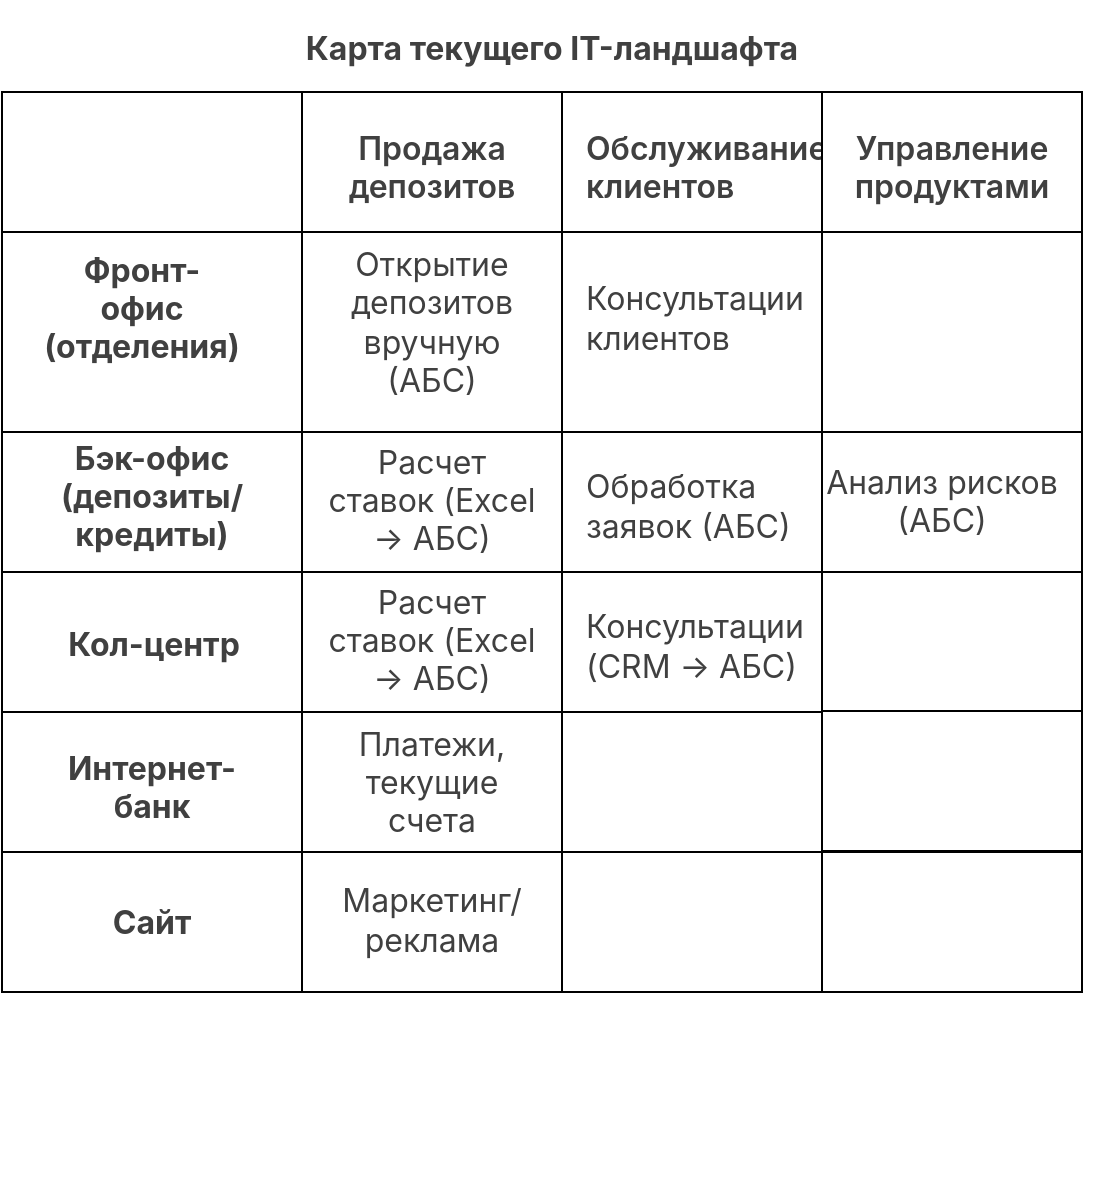 <mxfile version="26.1.1">
  <diagram name="Страница — 1" id="PuDCc_74Wl304FkovH6O">
    <mxGraphModel dx="1077" dy="564" grid="1" gridSize="10" guides="1" tooltips="1" connect="1" arrows="1" fold="1" page="1" pageScale="1" pageWidth="827" pageHeight="1169" math="0" shadow="0">
      <root>
        <mxCell id="0" />
        <mxCell id="1" parent="0" />
        <mxCell id="nfrYn_D0Uc-ykekvgHCS-48" value="" style="shape=partialRectangle;html=1;whiteSpace=wrap;connectable=0;strokeColor=inherit;overflow=hidden;fillColor=none;top=0;left=0;bottom=0;right=0;pointerEvents=1;fontSize=16;" vertex="1" parent="1">
          <mxGeometry x="450" y="487" width="160" height="116" as="geometry">
            <mxRectangle width="160" height="116" as="alternateBounds" />
          </mxGeometry>
        </mxCell>
        <mxCell id="nfrYn_D0Uc-ykekvgHCS-50" value="" style="verticalLabelPosition=bottom;verticalAlign=top;html=1;shape=mxgraph.basic.rect;fillColor2=none;strokeWidth=1;size=20;indent=5;align=left;" vertex="1" parent="1">
          <mxGeometry x="60" y="80" width="150" height="70" as="geometry" />
        </mxCell>
        <mxCell id="nfrYn_D0Uc-ykekvgHCS-51" value="" style="shape=partialRectangle;html=1;whiteSpace=wrap;connectable=0;strokeColor=inherit;overflow=hidden;fillColor=none;top=0;left=0;bottom=0;right=0;pointerEvents=1;fontSize=16;" vertex="1" parent="1">
          <mxGeometry x="310" y="507" width="160" height="116" as="geometry">
            <mxRectangle width="160" height="116" as="alternateBounds" />
          </mxGeometry>
        </mxCell>
        <mxCell id="nfrYn_D0Uc-ykekvgHCS-59" value="" style="verticalLabelPosition=bottom;verticalAlign=top;html=1;shape=mxgraph.basic.rect;fillColor2=none;strokeWidth=1;size=20;indent=5;align=left;" vertex="1" parent="1">
          <mxGeometry x="60" y="150" width="150" height="100" as="geometry" />
        </mxCell>
        <mxCell id="nfrYn_D0Uc-ykekvgHCS-60" value="" style="verticalLabelPosition=bottom;verticalAlign=top;html=1;shape=mxgraph.basic.rect;fillColor2=none;strokeWidth=1;size=20;indent=5;align=left;" vertex="1" parent="1">
          <mxGeometry x="60" y="250" width="150" height="70" as="geometry" />
        </mxCell>
        <mxCell id="nfrYn_D0Uc-ykekvgHCS-63" value="" style="group" vertex="1" connectable="0" parent="1">
          <mxGeometry x="340" y="80" width="130" height="70" as="geometry" />
        </mxCell>
        <mxCell id="nfrYn_D0Uc-ykekvgHCS-53" value="" style="verticalLabelPosition=bottom;verticalAlign=top;html=1;shape=mxgraph.basic.rect;fillColor2=none;strokeWidth=1;size=20;indent=5;" vertex="1" parent="nfrYn_D0Uc-ykekvgHCS-63">
          <mxGeometry width="130" height="70" as="geometry" />
        </mxCell>
        <mxCell id="nfrYn_D0Uc-ykekvgHCS-57" value="&#xa;&lt;span style=&quot;color: rgb(64, 64, 64); font-family: DeepSeek-CJK-patch, Inter, system-ui, -apple-system, BlinkMacSystemFont, &amp;quot;Segoe UI&amp;quot;, Roboto, &amp;quot;Noto Sans&amp;quot;, Ubuntu, Cantarell, &amp;quot;Helvetica Neue&amp;quot;, Oxygen, &amp;quot;Open Sans&amp;quot;, sans-serif; font-size: 16.002px; font-style: normal; font-variant-ligatures: normal; font-variant-caps: normal; font-weight: 600; letter-spacing: normal; orphans: 2; text-indent: 0px; text-transform: none; widows: 2; word-spacing: 0px; -webkit-text-stroke-width: 0px; white-space: normal; text-decoration-thickness: initial; text-decoration-style: initial; text-decoration-color: initial; float: none; display: inline !important;&quot;&gt;Обслуживание клиентов&lt;/span&gt;&#xa;&#xa;" style="text;html=1;align=left;verticalAlign=middle;whiteSpace=wrap;rounded=0;" vertex="1" parent="nfrYn_D0Uc-ykekvgHCS-63">
          <mxGeometry x="10" y="30" width="30" height="30" as="geometry" />
        </mxCell>
        <mxCell id="nfrYn_D0Uc-ykekvgHCS-71" value="" style="group" vertex="1" connectable="0" parent="1">
          <mxGeometry x="340" y="150" width="130" height="100" as="geometry" />
        </mxCell>
        <mxCell id="nfrYn_D0Uc-ykekvgHCS-72" value="" style="verticalLabelPosition=bottom;verticalAlign=top;html=1;shape=mxgraph.basic.rect;fillColor2=none;strokeWidth=1;size=20;indent=5;" vertex="1" parent="nfrYn_D0Uc-ykekvgHCS-71">
          <mxGeometry width="130" height="100" as="geometry" />
        </mxCell>
        <mxCell id="nfrYn_D0Uc-ykekvgHCS-73" value="&lt;span style=&quot;color: rgb(64, 64, 64); font-family: DeepSeek-CJK-patch, Inter, system-ui, -apple-system, BlinkMacSystemFont, &amp;quot;Segoe UI&amp;quot;, Roboto, &amp;quot;Noto Sans&amp;quot;, Ubuntu, Cantarell, &amp;quot;Helvetica Neue&amp;quot;, Oxygen, &amp;quot;Open Sans&amp;quot;, sans-serif; font-size: 16.002px;&quot;&gt;Консультации клиентов&lt;/span&gt;" style="text;html=1;align=left;verticalAlign=middle;whiteSpace=wrap;rounded=0;" vertex="1" parent="nfrYn_D0Uc-ykekvgHCS-71">
          <mxGeometry x="10" y="20" width="110" height="45.71" as="geometry" />
        </mxCell>
        <mxCell id="nfrYn_D0Uc-ykekvgHCS-74" value="" style="group" vertex="1" connectable="0" parent="1">
          <mxGeometry x="340" y="250" width="130" height="70" as="geometry" />
        </mxCell>
        <mxCell id="nfrYn_D0Uc-ykekvgHCS-75" value="" style="verticalLabelPosition=bottom;verticalAlign=top;html=1;shape=mxgraph.basic.rect;fillColor2=none;strokeWidth=1;size=20;indent=5;" vertex="1" parent="nfrYn_D0Uc-ykekvgHCS-74">
          <mxGeometry width="130" height="70" as="geometry" />
        </mxCell>
        <mxCell id="nfrYn_D0Uc-ykekvgHCS-76" value="&lt;span style=&quot;color: rgb(64, 64, 64); font-family: DeepSeek-CJK-patch, Inter, system-ui, -apple-system, BlinkMacSystemFont, &amp;quot;Segoe UI&amp;quot;, Roboto, &amp;quot;Noto Sans&amp;quot;, Ubuntu, Cantarell, &amp;quot;Helvetica Neue&amp;quot;, Oxygen, &amp;quot;Open Sans&amp;quot;, sans-serif; font-size: 16.002px;&quot;&gt;Обработка заявок (АБС)&lt;/span&gt;" style="text;html=1;align=left;verticalAlign=middle;whiteSpace=wrap;rounded=0;" vertex="1" parent="nfrYn_D0Uc-ykekvgHCS-74">
          <mxGeometry x="10" y="17" width="120" height="40" as="geometry" />
        </mxCell>
        <mxCell id="nfrYn_D0Uc-ykekvgHCS-83" value="&#xa;&lt;strong style=&quot;color: rgb(64, 64, 64); font-family: DeepSeek-CJK-patch, Inter, system-ui, -apple-system, BlinkMacSystemFont, &amp;quot;Segoe UI&amp;quot;, Roboto, &amp;quot;Noto Sans&amp;quot;, Ubuntu, Cantarell, &amp;quot;Helvetica Neue&amp;quot;, Oxygen, &amp;quot;Open Sans&amp;quot;, sans-serif; font-size: 16.002px; font-style: normal; font-variant-ligatures: normal; font-variant-caps: normal; letter-spacing: normal; orphans: 2; text-align: start; text-indent: 0px; text-transform: none; widows: 2; word-spacing: 0px; -webkit-text-stroke-width: 0px; white-space: normal; text-decoration-thickness: initial; text-decoration-style: initial; text-decoration-color: initial;&quot;&gt;Фронт-офис (отделения)&lt;/strong&gt;&#xa;&#xa;" style="text;html=1;align=center;verticalAlign=middle;whiteSpace=wrap;rounded=0;" vertex="1" parent="1">
          <mxGeometry x="100" y="180" width="60" height="30" as="geometry" />
        </mxCell>
        <mxCell id="nfrYn_D0Uc-ykekvgHCS-52" value="" style="verticalLabelPosition=bottom;verticalAlign=top;html=1;shape=mxgraph.basic.rect;fillColor2=none;strokeWidth=1;size=20;indent=5;" vertex="1" parent="1">
          <mxGeometry x="210" y="80" width="130" height="70" as="geometry" />
        </mxCell>
        <mxCell id="nfrYn_D0Uc-ykekvgHCS-56" value="&#xa;&lt;span style=&quot;color: rgb(64, 64, 64); font-family: DeepSeek-CJK-patch, Inter, system-ui, -apple-system, BlinkMacSystemFont, &amp;quot;Segoe UI&amp;quot;, Roboto, &amp;quot;Noto Sans&amp;quot;, Ubuntu, Cantarell, &amp;quot;Helvetica Neue&amp;quot;, Oxygen, &amp;quot;Open Sans&amp;quot;, sans-serif; font-size: 16.002px; font-style: normal; font-variant-ligatures: normal; font-variant-caps: normal; font-weight: 600; letter-spacing: normal; orphans: 2; text-align: left; text-indent: 0px; text-transform: none; widows: 2; word-spacing: 0px; -webkit-text-stroke-width: 0px; white-space: normal; text-decoration-thickness: initial; text-decoration-style: initial; text-decoration-color: initial; display: inline !important; float: none;&quot;&gt;Продажа депозитов&lt;/span&gt;&#xa;&#xa;" style="text;html=1;align=center;verticalAlign=middle;whiteSpace=wrap;rounded=0;" vertex="1" parent="1">
          <mxGeometry x="220" y="110" width="110" height="30" as="geometry" />
        </mxCell>
        <mxCell id="nfrYn_D0Uc-ykekvgHCS-66" value="" style="verticalLabelPosition=bottom;verticalAlign=top;html=1;shape=mxgraph.basic.rect;fillColor2=none;strokeWidth=1;size=20;indent=5;" vertex="1" parent="1">
          <mxGeometry x="210" y="150" width="130" height="100" as="geometry" />
        </mxCell>
        <mxCell id="nfrYn_D0Uc-ykekvgHCS-67" value="&lt;span style=&quot;color: rgb(64, 64, 64); font-family: DeepSeek-CJK-patch, Inter, system-ui, -apple-system, BlinkMacSystemFont, &amp;quot;Segoe UI&amp;quot;, Roboto, &amp;quot;Noto Sans&amp;quot;, Ubuntu, Cantarell, &amp;quot;Helvetica Neue&amp;quot;, Oxygen, &amp;quot;Open Sans&amp;quot;, sans-serif; font-size: 16.002px; text-align: start;&quot;&gt;Открытие депозитов вручную (АБС)&lt;/span&gt;" style="text;html=1;align=center;verticalAlign=middle;whiteSpace=wrap;rounded=0;" vertex="1" parent="1">
          <mxGeometry x="220" y="180" width="110" height="30" as="geometry" />
        </mxCell>
        <mxCell id="nfrYn_D0Uc-ykekvgHCS-68" value="" style="group" vertex="1" connectable="0" parent="1">
          <mxGeometry x="210" y="250" width="130" height="70" as="geometry" />
        </mxCell>
        <mxCell id="nfrYn_D0Uc-ykekvgHCS-69" value="" style="verticalLabelPosition=bottom;verticalAlign=top;html=1;shape=mxgraph.basic.rect;fillColor2=none;strokeWidth=1;size=20;indent=5;" vertex="1" parent="nfrYn_D0Uc-ykekvgHCS-68">
          <mxGeometry width="130" height="70" as="geometry" />
        </mxCell>
        <mxCell id="nfrYn_D0Uc-ykekvgHCS-70" value="&lt;span style=&quot;color: rgb(64, 64, 64); font-family: DeepSeek-CJK-patch, Inter, system-ui, -apple-system, BlinkMacSystemFont, &amp;quot;Segoe UI&amp;quot;, Roboto, &amp;quot;Noto Sans&amp;quot;, Ubuntu, Cantarell, &amp;quot;Helvetica Neue&amp;quot;, Oxygen, &amp;quot;Open Sans&amp;quot;, sans-serif; font-size: 16.002px; text-align: start;&quot;&gt;Расчет ставок (Excel → АБС)&lt;/span&gt;" style="text;html=1;align=center;verticalAlign=middle;whiteSpace=wrap;rounded=0;" vertex="1" parent="nfrYn_D0Uc-ykekvgHCS-68">
          <mxGeometry x="10" y="19" width="110" height="30" as="geometry" />
        </mxCell>
        <mxCell id="nfrYn_D0Uc-ykekvgHCS-54" value="" style="verticalLabelPosition=bottom;verticalAlign=top;html=1;shape=mxgraph.basic.rect;fillColor2=none;strokeWidth=1;size=20;indent=5;" vertex="1" parent="1">
          <mxGeometry x="470" y="80" width="130" height="70" as="geometry" />
        </mxCell>
        <mxCell id="nfrYn_D0Uc-ykekvgHCS-58" value="&#xa;&lt;span style=&quot;color: rgb(64, 64, 64); font-family: DeepSeek-CJK-patch, Inter, system-ui, -apple-system, BlinkMacSystemFont, &amp;quot;Segoe UI&amp;quot;, Roboto, &amp;quot;Noto Sans&amp;quot;, Ubuntu, Cantarell, &amp;quot;Helvetica Neue&amp;quot;, Oxygen, &amp;quot;Open Sans&amp;quot;, sans-serif; font-size: 16.002px; font-style: normal; font-variant-ligatures: normal; font-variant-caps: normal; font-weight: 600; letter-spacing: normal; orphans: 2; text-align: left; text-indent: 0px; text-transform: none; widows: 2; word-spacing: 0px; -webkit-text-stroke-width: 0px; white-space: normal; text-decoration-thickness: initial; text-decoration-style: initial; text-decoration-color: initial; display: inline !important; float: none;&quot;&gt;Управление продуктами&lt;/span&gt;&#xa;&#xa;" style="text;html=1;align=center;verticalAlign=middle;whiteSpace=wrap;rounded=0;" vertex="1" parent="1">
          <mxGeometry x="505" y="110" width="60" height="30" as="geometry" />
        </mxCell>
        <mxCell id="nfrYn_D0Uc-ykekvgHCS-78" value="" style="verticalLabelPosition=bottom;verticalAlign=top;html=1;shape=mxgraph.basic.rect;fillColor2=none;strokeWidth=1;size=20;indent=5;" vertex="1" parent="1">
          <mxGeometry x="470" y="150" width="130" height="100" as="geometry" />
        </mxCell>
        <mxCell id="nfrYn_D0Uc-ykekvgHCS-80" value="" style="group" vertex="1" connectable="0" parent="1">
          <mxGeometry x="470" y="250" width="130" height="140" as="geometry" />
        </mxCell>
        <mxCell id="nfrYn_D0Uc-ykekvgHCS-81" value="" style="verticalLabelPosition=bottom;verticalAlign=top;html=1;shape=mxgraph.basic.rect;fillColor2=none;strokeWidth=1;size=20;indent=5;" vertex="1" parent="nfrYn_D0Uc-ykekvgHCS-80">
          <mxGeometry width="130" height="70" as="geometry" />
        </mxCell>
        <mxCell id="nfrYn_D0Uc-ykekvgHCS-82" value="&#xa;&lt;span style=&quot;color: rgb(64, 64, 64); font-family: DeepSeek-CJK-patch, Inter, system-ui, -apple-system, BlinkMacSystemFont, &amp;quot;Segoe UI&amp;quot;, Roboto, &amp;quot;Noto Sans&amp;quot;, Ubuntu, Cantarell, &amp;quot;Helvetica Neue&amp;quot;, Oxygen, &amp;quot;Open Sans&amp;quot;, sans-serif; font-size: 16.002px; font-style: normal; font-variant-ligatures: normal; font-variant-caps: normal; font-weight: 400; letter-spacing: normal; orphans: 2; text-align: start; text-indent: 0px; text-transform: none; widows: 2; word-spacing: 0px; -webkit-text-stroke-width: 0px; white-space: normal; text-decoration-thickness: initial; text-decoration-style: initial; text-decoration-color: initial; display: inline !important; float: none;&quot;&gt;Анализ рисков (АБС)&lt;/span&gt;&#xa;&#xa;" style="text;html=1;align=center;verticalAlign=middle;whiteSpace=wrap;rounded=0;" vertex="1" parent="nfrYn_D0Uc-ykekvgHCS-80">
          <mxGeometry y="27" width="120" height="30" as="geometry" />
        </mxCell>
        <mxCell id="nfrYn_D0Uc-ykekvgHCS-109" value="" style="group" vertex="1" connectable="0" parent="nfrYn_D0Uc-ykekvgHCS-80">
          <mxGeometry y="70" width="130" height="70" as="geometry" />
        </mxCell>
        <mxCell id="nfrYn_D0Uc-ykekvgHCS-110" value="" style="verticalLabelPosition=bottom;verticalAlign=top;html=1;shape=mxgraph.basic.rect;fillColor2=none;strokeWidth=1;size=20;indent=5;" vertex="1" parent="nfrYn_D0Uc-ykekvgHCS-109">
          <mxGeometry width="130" height="70" as="geometry" />
        </mxCell>
        <mxCell id="nfrYn_D0Uc-ykekvgHCS-84" value="&#xa;&lt;strong style=&quot;color: rgb(64, 64, 64); font-family: DeepSeek-CJK-patch, Inter, system-ui, -apple-system, BlinkMacSystemFont, &amp;quot;Segoe UI&amp;quot;, Roboto, &amp;quot;Noto Sans&amp;quot;, Ubuntu, Cantarell, &amp;quot;Helvetica Neue&amp;quot;, Oxygen, &amp;quot;Open Sans&amp;quot;, sans-serif; font-size: 16.002px; font-style: normal; font-variant-ligatures: normal; font-variant-caps: normal; letter-spacing: normal; orphans: 2; text-align: start; text-indent: 0px; text-transform: none; widows: 2; word-spacing: 0px; -webkit-text-stroke-width: 0px; white-space: normal; text-decoration-thickness: initial; text-decoration-style: initial; text-decoration-color: initial;&quot;&gt;Бэк-офис (депозиты/кредиты)&lt;/strong&gt;&#xa;&#xa;" style="text;html=1;align=center;verticalAlign=middle;whiteSpace=wrap;rounded=0;" vertex="1" parent="1">
          <mxGeometry x="105" y="274" width="60" height="30" as="geometry" />
        </mxCell>
        <mxCell id="nfrYn_D0Uc-ykekvgHCS-85" value="" style="verticalLabelPosition=bottom;verticalAlign=top;html=1;shape=mxgraph.basic.rect;fillColor2=none;strokeWidth=1;size=20;indent=5;align=left;" vertex="1" parent="1">
          <mxGeometry x="60" y="320" width="150" height="70" as="geometry" />
        </mxCell>
        <mxCell id="nfrYn_D0Uc-ykekvgHCS-86" value="&#xa;&lt;strong style=&quot;color: rgb(64, 64, 64); font-family: DeepSeek-CJK-patch, Inter, system-ui, -apple-system, BlinkMacSystemFont, &amp;quot;Segoe UI&amp;quot;, Roboto, &amp;quot;Noto Sans&amp;quot;, Ubuntu, Cantarell, &amp;quot;Helvetica Neue&amp;quot;, Oxygen, &amp;quot;Open Sans&amp;quot;, sans-serif; font-size: 16.002px; font-style: normal; font-variant-ligatures: normal; font-variant-caps: normal; letter-spacing: normal; orphans: 2; text-align: start; text-indent: 0px; text-transform: none; widows: 2; word-spacing: 0px; -webkit-text-stroke-width: 0px; white-space: normal; text-decoration-thickness: initial; text-decoration-style: initial; text-decoration-color: initial;&quot;&gt;Кол-центр&lt;/strong&gt;&#xa;&#xa;" style="text;html=1;align=center;verticalAlign=middle;whiteSpace=wrap;rounded=0;" vertex="1" parent="1">
          <mxGeometry x="81" y="348" width="110" height="30" as="geometry" />
        </mxCell>
        <mxCell id="nfrYn_D0Uc-ykekvgHCS-87" value="" style="verticalLabelPosition=bottom;verticalAlign=top;html=1;shape=mxgraph.basic.rect;fillColor2=none;strokeWidth=1;size=20;indent=5;align=left;" vertex="1" parent="1">
          <mxGeometry x="60" y="390" width="150" height="70" as="geometry" />
        </mxCell>
        <mxCell id="nfrYn_D0Uc-ykekvgHCS-88" value="&#xa;&lt;strong style=&quot;color: rgb(64, 64, 64); font-family: DeepSeek-CJK-patch, Inter, system-ui, -apple-system, BlinkMacSystemFont, &amp;quot;Segoe UI&amp;quot;, Roboto, &amp;quot;Noto Sans&amp;quot;, Ubuntu, Cantarell, &amp;quot;Helvetica Neue&amp;quot;, Oxygen, &amp;quot;Open Sans&amp;quot;, sans-serif; font-size: 16.002px; font-style: normal; font-variant-ligatures: normal; font-variant-caps: normal; letter-spacing: normal; orphans: 2; text-align: start; text-indent: 0px; text-transform: none; widows: 2; word-spacing: 0px; -webkit-text-stroke-width: 0px; white-space: normal; text-decoration-thickness: initial; text-decoration-style: initial; text-decoration-color: initial;&quot;&gt;Интернет-банк&lt;/strong&gt;&#xa;&#xa;" style="text;html=1;align=center;verticalAlign=middle;whiteSpace=wrap;rounded=0;" vertex="1" parent="1">
          <mxGeometry x="85" y="420" width="100" height="30" as="geometry" />
        </mxCell>
        <mxCell id="nfrYn_D0Uc-ykekvgHCS-89" value="" style="verticalLabelPosition=bottom;verticalAlign=top;html=1;shape=mxgraph.basic.rect;fillColor2=none;strokeWidth=1;size=20;indent=5;align=left;" vertex="1" parent="1">
          <mxGeometry x="60" y="460" width="150" height="70" as="geometry" />
        </mxCell>
        <mxCell id="nfrYn_D0Uc-ykekvgHCS-90" value="&#xa;&lt;strong style=&quot;color: rgb(64, 64, 64); font-family: DeepSeek-CJK-patch, Inter, system-ui, -apple-system, BlinkMacSystemFont, &amp;quot;Segoe UI&amp;quot;, Roboto, &amp;quot;Noto Sans&amp;quot;, Ubuntu, Cantarell, &amp;quot;Helvetica Neue&amp;quot;, Oxygen, &amp;quot;Open Sans&amp;quot;, sans-serif; font-size: 16.002px; font-style: normal; font-variant-ligatures: normal; font-variant-caps: normal; letter-spacing: normal; orphans: 2; text-align: start; text-indent: 0px; text-transform: none; widows: 2; word-spacing: 0px; -webkit-text-stroke-width: 0px; white-space: normal; text-decoration-thickness: initial; text-decoration-style: initial; text-decoration-color: initial;&quot;&gt;Сайт&lt;/strong&gt;&#xa;&#xa;" style="text;html=1;align=center;verticalAlign=middle;whiteSpace=wrap;rounded=0;" vertex="1" parent="1">
          <mxGeometry x="105" y="487" width="60" height="30" as="geometry" />
        </mxCell>
        <mxCell id="nfrYn_D0Uc-ykekvgHCS-91" value="" style="group" vertex="1" connectable="0" parent="1">
          <mxGeometry x="210" y="320" width="130" height="70" as="geometry" />
        </mxCell>
        <mxCell id="nfrYn_D0Uc-ykekvgHCS-92" value="" style="verticalLabelPosition=bottom;verticalAlign=top;html=1;shape=mxgraph.basic.rect;fillColor2=none;strokeWidth=1;size=20;indent=5;" vertex="1" parent="nfrYn_D0Uc-ykekvgHCS-91">
          <mxGeometry width="130" height="70" as="geometry" />
        </mxCell>
        <mxCell id="nfrYn_D0Uc-ykekvgHCS-93" value="&lt;span style=&quot;color: rgb(64, 64, 64); font-family: DeepSeek-CJK-patch, Inter, system-ui, -apple-system, BlinkMacSystemFont, &amp;quot;Segoe UI&amp;quot;, Roboto, &amp;quot;Noto Sans&amp;quot;, Ubuntu, Cantarell, &amp;quot;Helvetica Neue&amp;quot;, Oxygen, &amp;quot;Open Sans&amp;quot;, sans-serif; font-size: 16.002px; text-align: start;&quot;&gt;Расчет ставок (Excel → АБС)&lt;/span&gt;" style="text;html=1;align=center;verticalAlign=middle;whiteSpace=wrap;rounded=0;" vertex="1" parent="nfrYn_D0Uc-ykekvgHCS-91">
          <mxGeometry x="10" y="19" width="110" height="30" as="geometry" />
        </mxCell>
        <mxCell id="nfrYn_D0Uc-ykekvgHCS-94" value="" style="group" vertex="1" connectable="0" parent="1">
          <mxGeometry x="210" y="390" width="130" height="70" as="geometry" />
        </mxCell>
        <mxCell id="nfrYn_D0Uc-ykekvgHCS-95" value="" style="verticalLabelPosition=bottom;verticalAlign=top;html=1;shape=mxgraph.basic.rect;fillColor2=none;strokeWidth=1;size=20;indent=5;" vertex="1" parent="nfrYn_D0Uc-ykekvgHCS-94">
          <mxGeometry width="130" height="70" as="geometry" />
        </mxCell>
        <mxCell id="nfrYn_D0Uc-ykekvgHCS-96" value="&lt;span style=&quot;color: rgb(64, 64, 64); font-family: DeepSeek-CJK-patch, Inter, system-ui, -apple-system, BlinkMacSystemFont, &amp;quot;Segoe UI&amp;quot;, Roboto, &amp;quot;Noto Sans&amp;quot;, Ubuntu, Cantarell, &amp;quot;Helvetica Neue&amp;quot;, Oxygen, &amp;quot;Open Sans&amp;quot;, sans-serif; font-size: 16.002px; text-align: start;&quot;&gt;Платежи, текущие счета&lt;/span&gt;" style="text;html=1;align=center;verticalAlign=middle;whiteSpace=wrap;rounded=0;" vertex="1" parent="nfrYn_D0Uc-ykekvgHCS-94">
          <mxGeometry x="10" y="19" width="110" height="31" as="geometry" />
        </mxCell>
        <mxCell id="nfrYn_D0Uc-ykekvgHCS-97" value="" style="group" vertex="1" connectable="0" parent="1">
          <mxGeometry x="210" y="460" width="130" height="70" as="geometry" />
        </mxCell>
        <mxCell id="nfrYn_D0Uc-ykekvgHCS-98" value="" style="verticalLabelPosition=bottom;verticalAlign=top;html=1;shape=mxgraph.basic.rect;fillColor2=none;strokeWidth=1;size=20;indent=5;" vertex="1" parent="nfrYn_D0Uc-ykekvgHCS-97">
          <mxGeometry width="130" height="70" as="geometry" />
        </mxCell>
        <mxCell id="nfrYn_D0Uc-ykekvgHCS-99" value="&lt;span style=&quot;color: rgb(64, 64, 64); font-family: DeepSeek-CJK-patch, Inter, system-ui, -apple-system, BlinkMacSystemFont, &amp;quot;Segoe UI&amp;quot;, Roboto, &amp;quot;Noto Sans&amp;quot;, Ubuntu, Cantarell, &amp;quot;Helvetica Neue&amp;quot;, Oxygen, &amp;quot;Open Sans&amp;quot;, sans-serif; font-size: 16.002px; text-align: start;&quot;&gt;Маркетинг/реклама&lt;/span&gt;" style="text;html=1;align=center;verticalAlign=middle;whiteSpace=wrap;rounded=0;" vertex="1" parent="nfrYn_D0Uc-ykekvgHCS-97">
          <mxGeometry x="10" y="19" width="110" height="30" as="geometry" />
        </mxCell>
        <mxCell id="nfrYn_D0Uc-ykekvgHCS-100" value="" style="group" vertex="1" connectable="0" parent="1">
          <mxGeometry x="340" y="320" width="130" height="70" as="geometry" />
        </mxCell>
        <mxCell id="nfrYn_D0Uc-ykekvgHCS-101" value="" style="verticalLabelPosition=bottom;verticalAlign=top;html=1;shape=mxgraph.basic.rect;fillColor2=none;strokeWidth=1;size=20;indent=5;" vertex="1" parent="nfrYn_D0Uc-ykekvgHCS-100">
          <mxGeometry width="130" height="70" as="geometry" />
        </mxCell>
        <mxCell id="nfrYn_D0Uc-ykekvgHCS-102" value="&lt;span style=&quot;color: rgb(64, 64, 64); font-family: DeepSeek-CJK-patch, Inter, system-ui, -apple-system, BlinkMacSystemFont, &amp;quot;Segoe UI&amp;quot;, Roboto, &amp;quot;Noto Sans&amp;quot;, Ubuntu, Cantarell, &amp;quot;Helvetica Neue&amp;quot;, Oxygen, &amp;quot;Open Sans&amp;quot;, sans-serif; font-size: 16.002px;&quot;&gt;Консультации (CRM → АБС)&lt;/span&gt;" style="text;html=1;align=left;verticalAlign=middle;whiteSpace=wrap;rounded=0;" vertex="1" parent="nfrYn_D0Uc-ykekvgHCS-100">
          <mxGeometry x="10" y="17" width="120" height="40" as="geometry" />
        </mxCell>
        <mxCell id="nfrYn_D0Uc-ykekvgHCS-103" value="" style="group" vertex="1" connectable="0" parent="1">
          <mxGeometry x="340" y="390" width="130" height="70" as="geometry" />
        </mxCell>
        <mxCell id="nfrYn_D0Uc-ykekvgHCS-104" value="" style="verticalLabelPosition=bottom;verticalAlign=top;html=1;shape=mxgraph.basic.rect;fillColor2=none;strokeWidth=1;size=20;indent=5;" vertex="1" parent="nfrYn_D0Uc-ykekvgHCS-103">
          <mxGeometry width="130" height="70" as="geometry" />
        </mxCell>
        <mxCell id="nfrYn_D0Uc-ykekvgHCS-106" value="" style="group" vertex="1" connectable="0" parent="1">
          <mxGeometry x="340" y="460" width="130" height="70" as="geometry" />
        </mxCell>
        <mxCell id="nfrYn_D0Uc-ykekvgHCS-107" value="" style="verticalLabelPosition=bottom;verticalAlign=top;html=1;shape=mxgraph.basic.rect;fillColor2=none;strokeWidth=1;size=20;indent=5;" vertex="1" parent="nfrYn_D0Uc-ykekvgHCS-106">
          <mxGeometry width="130" height="70" as="geometry" />
        </mxCell>
        <mxCell id="nfrYn_D0Uc-ykekvgHCS-112" value="" style="group" vertex="1" connectable="0" parent="1">
          <mxGeometry x="470" y="389.5" width="130" height="70" as="geometry" />
        </mxCell>
        <mxCell id="nfrYn_D0Uc-ykekvgHCS-113" value="" style="verticalLabelPosition=bottom;verticalAlign=top;html=1;shape=mxgraph.basic.rect;fillColor2=none;strokeWidth=1;size=20;indent=5;" vertex="1" parent="nfrYn_D0Uc-ykekvgHCS-112">
          <mxGeometry width="130" height="70" as="geometry" />
        </mxCell>
        <mxCell id="nfrYn_D0Uc-ykekvgHCS-114" value="" style="group" vertex="1" connectable="0" parent="1">
          <mxGeometry x="470" y="460" width="130" height="70" as="geometry" />
        </mxCell>
        <mxCell id="nfrYn_D0Uc-ykekvgHCS-115" value="" style="verticalLabelPosition=bottom;verticalAlign=top;html=1;shape=mxgraph.basic.rect;fillColor2=none;strokeWidth=1;size=20;indent=5;" vertex="1" parent="nfrYn_D0Uc-ykekvgHCS-114">
          <mxGeometry width="130" height="70" as="geometry" />
        </mxCell>
        <mxCell id="nfrYn_D0Uc-ykekvgHCS-116" value="&#xa;&lt;h4 style=&quot;font-weight: var(--ds-font-weight-strong); font-size: 16.002px; line-height: var(--ds-md-line-height); margin: calc(var(--ds-md-zoom)*16px)0 calc(var(--ds-md-zoom)*12px)0; color: rgb(64, 64, 64); font-family: DeepSeek-CJK-patch, Inter, system-ui, -apple-system, BlinkMacSystemFont, &amp;quot;Segoe UI&amp;quot;, Roboto, &amp;quot;Noto Sans&amp;quot;, Ubuntu, Cantarell, &amp;quot;Helvetica Neue&amp;quot;, Oxygen, &amp;quot;Open Sans&amp;quot;, sans-serif; font-style: normal; font-variant-ligatures: normal; font-variant-caps: normal; letter-spacing: normal; orphans: 2; text-align: start; text-indent: 0px; text-transform: none; widows: 2; word-spacing: 0px; -webkit-text-stroke-width: 0px; white-space: normal; text-decoration-thickness: initial; text-decoration-style: initial; text-decoration-color: initial;&quot;&gt;&lt;strong&gt;Карта текущего IT-ландшафта&lt;/strong&gt;&lt;/h4&gt;&#xa;&#xa;" style="text;html=1;align=center;verticalAlign=middle;whiteSpace=wrap;rounded=0;" vertex="1" parent="1">
          <mxGeometry x="210" y="50" width="250" height="30" as="geometry" />
        </mxCell>
      </root>
    </mxGraphModel>
  </diagram>
</mxfile>
